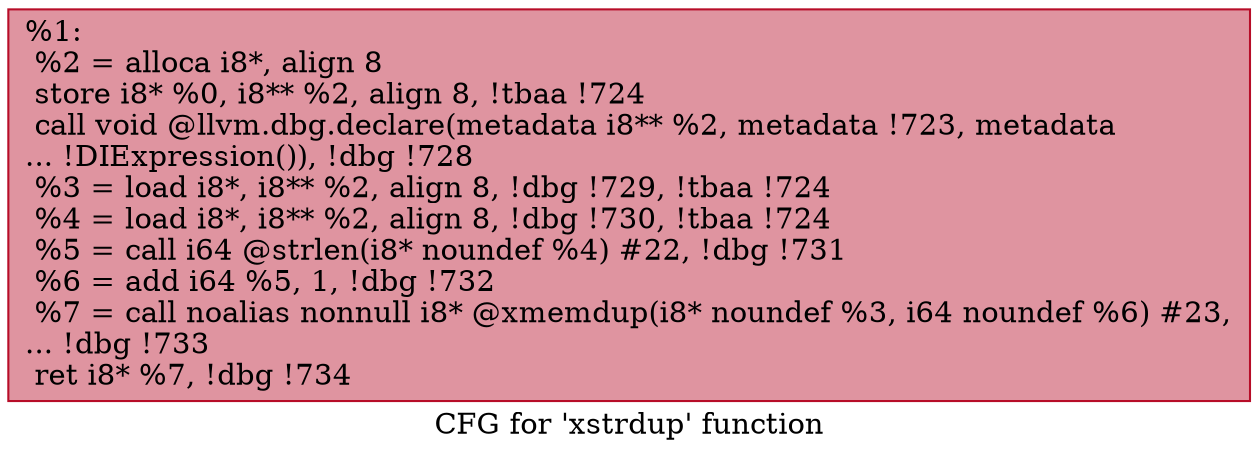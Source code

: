 digraph "CFG for 'xstrdup' function" {
	label="CFG for 'xstrdup' function";

	Node0x1137270 [shape=record,color="#b70d28ff", style=filled, fillcolor="#b70d2870",label="{%1:\l  %2 = alloca i8*, align 8\l  store i8* %0, i8** %2, align 8, !tbaa !724\l  call void @llvm.dbg.declare(metadata i8** %2, metadata !723, metadata\l... !DIExpression()), !dbg !728\l  %3 = load i8*, i8** %2, align 8, !dbg !729, !tbaa !724\l  %4 = load i8*, i8** %2, align 8, !dbg !730, !tbaa !724\l  %5 = call i64 @strlen(i8* noundef %4) #22, !dbg !731\l  %6 = add i64 %5, 1, !dbg !732\l  %7 = call noalias nonnull i8* @xmemdup(i8* noundef %3, i64 noundef %6) #23,\l... !dbg !733\l  ret i8* %7, !dbg !734\l}"];
}
